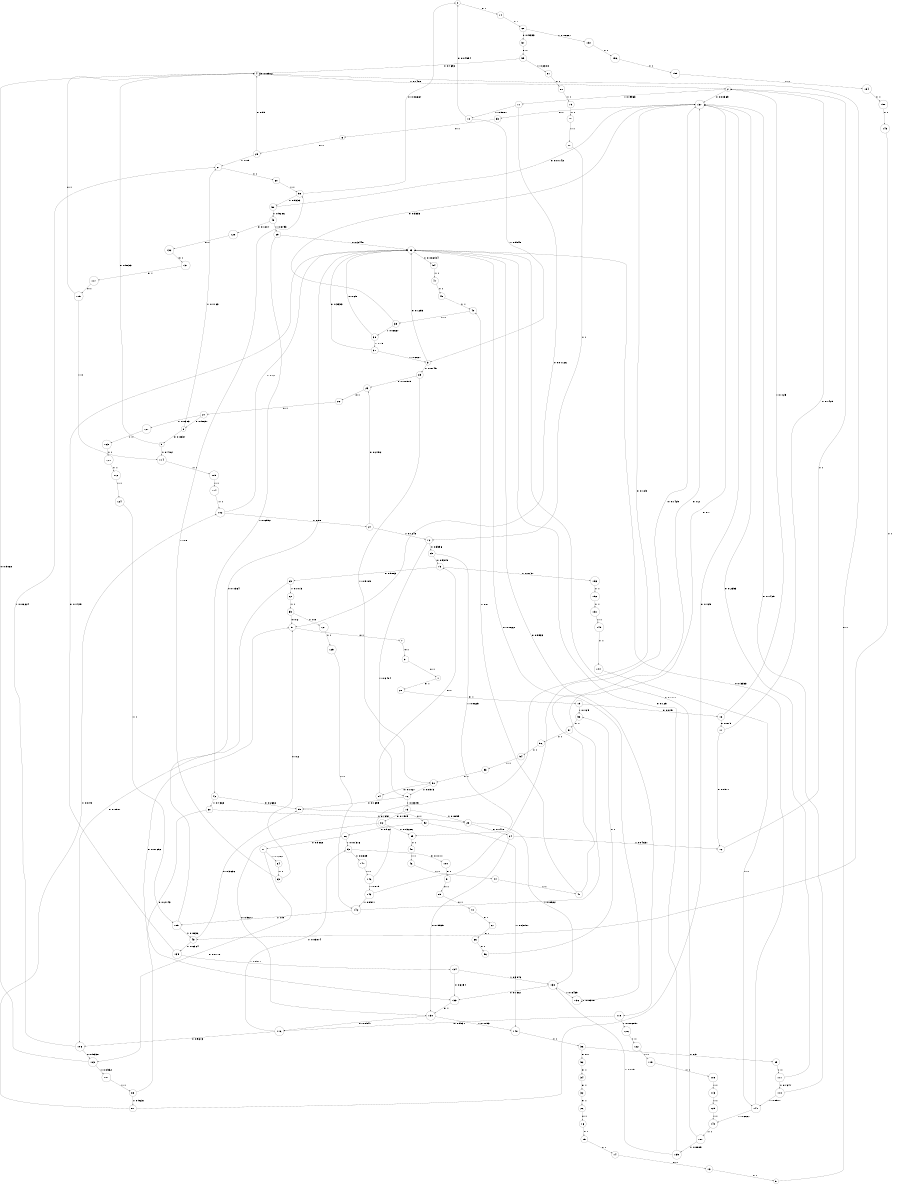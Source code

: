 digraph "ch2_random_short_L15" {
size = "6,8.5";
ratio = "fill";
node [shape = circle];
node [fontsize = 24];
edge [fontsize = 24];
0 -> 74 [label = "0: 1        "];
1 -> 20 [label = "0: 1        "];
2 -> 137 [label = "0: 0.00369  "];
2 -> 11 [label = "1: 0.9963   "];
3 -> 83 [label = "0: 0.1255   "];
3 -> 89 [label = "1: 0.8745   "];
4 -> 4 [label = "0: 0.8512   "];
4 -> 2 [label = "1: 0.1488   "];
5 -> 4 [label = "0: 0.5833   "];
5 -> 114 [label = "1: 0.4167   "];
6 -> 25 [label = "0: 1        "];
7 -> 31 [label = "0: 1        "];
8 -> 5 [label = "0: 0.8837   "];
8 -> 61 [label = "1: 0.1163   "];
9 -> 4 [label = "0: 1        "];
10 -> 0 [label = "0: 0.04554  "];
10 -> 3 [label = "1: 0.9545   "];
11 -> 51 [label = "0: 0.01126  "];
11 -> 10 [label = "1: 0.9887   "];
12 -> 2 [label = "1: 1        "];
13 -> 9 [label = "0: 1        "];
14 -> 13 [label = "0: 1        "];
15 -> 14 [label = "0: 1        "];
16 -> 15 [label = "0: 1        "];
17 -> 12 [label = "0: 0.8571   "];
17 -> 2 [label = "1: 0.1429   "];
18 -> 17 [label = "0: 0.875    "];
18 -> 2 [label = "1: 0.125    "];
19 -> 18 [label = "0: 0.875    "];
19 -> 98 [label = "1: 0.125    "];
20 -> 19 [label = "0: 1        "];
21 -> 8 [label = "0: 0.9697   "];
21 -> 127 [label = "1: 0.0303   "];
22 -> 21 [label = "0: 1        "];
23 -> 22 [label = "0: 1        "];
24 -> 130 [label = "0: 0.9535   "];
24 -> 12 [label = "1: 0.04651  "];
25 -> 4 [label = "0: 0.95     "];
25 -> 61 [label = "1: 0.05     "];
26 -> 16 [label = "0: 1        "];
27 -> 23 [label = "0: 0.2752   "];
27 -> 72 [label = "1: 0.7248   "];
28 -> 24 [label = "0: 0.1478   "];
28 -> 138 [label = "1: 0.8522   "];
29 -> 83 [label = "0: 0.3448   "];
29 -> 42 [label = "1: 0.6552   "];
30 -> 133 [label = "0: 0.2143   "];
30 -> 28 [label = "1: 0.7857   "];
31 -> 1 [label = "0: 1        "];
32 -> 26 [label = "0: 1        "];
33 -> 6 [label = "0: 1        "];
34 -> 32 [label = "0: 1        "];
35 -> 111 [label = "1: 1        "];
36 -> 52 [label = "0: 0.1      "];
36 -> 35 [label = "1: 0.9      "];
37 -> 83 [label = "0: 0.3333   "];
37 -> 3 [label = "1: 0.6667   "];
38 -> 83 [label = "0: 0.25     "];
38 -> 37 [label = "1: 0.75     "];
39 -> 137 [label = "0: 0.3333   "];
39 -> 38 [label = "1: 0.6667   "];
40 -> 39 [label = "1: 1        "];
41 -> 137 [label = "0: 0.2      "];
41 -> 40 [label = "1: 0.8      "];
42 -> 99 [label = "0: 0.2632   "];
42 -> 30 [label = "1: 0.7368   "];
43 -> 99 [label = "0: 0.3636   "];
43 -> 135 [label = "1: 0.6364   "];
44 -> 41 [label = "1: 1        "];
45 -> 40 [label = "1: 1        "];
46 -> 44 [label = "1: 1        "];
47 -> 45 [label = "1: 1        "];
48 -> 46 [label = "1: 1        "];
49 -> 128 [label = "0: 0.1207   "];
49 -> 29 [label = "1: 0.8793   "];
50 -> 137 [label = "0: 0.07143  "];
50 -> 49 [label = "1: 0.9286   "];
51 -> 7 [label = "0: 1        "];
52 -> 34 [label = "0: 1        "];
53 -> 100 [label = "0: 0.1111   "];
53 -> 147 [label = "1: 0.8889   "];
54 -> 47 [label = "1: 1        "];
55 -> 48 [label = "1: 1        "];
56 -> 98 [label = "1: 1        "];
57 -> 95 [label = "0: 1        "];
58 -> 0 [label = "0: 0.06667  "];
58 -> 50 [label = "1: 0.9333   "];
59 -> 51 [label = "0: 0.2      "];
59 -> 121 [label = "1: 0.8      "];
60 -> 58 [label = "1: 1        "];
61 -> 60 [label = "1: 1        "];
62 -> 59 [label = "1: 1        "];
63 -> 51 [label = "0: 0.2      "];
63 -> 58 [label = "1: 0.8      "];
64 -> 63 [label = "1: 1        "];
65 -> 75 [label = "0: 0.9375   "];
65 -> 55 [label = "1: 0.0625   "];
66 -> 56 [label = "0: 1        "];
67 -> 66 [label = "0: 1        "];
68 -> 57 [label = "0: 0.9333   "];
68 -> 157 [label = "1: 0.06667  "];
69 -> 106 [label = "0: 0.8987   "];
69 -> 62 [label = "1: 0.1013   "];
70 -> 67 [label = "0: 1        "];
71 -> 103 [label = "0: 0.8718   "];
71 -> 64 [label = "1: 0.1282   "];
72 -> 65 [label = "0: 0.3596   "];
72 -> 76 [label = "1: 0.6404   "];
73 -> 82 [label = "0: 0.1905   "];
73 -> 28 [label = "1: 0.8095   "];
74 -> 68 [label = "0: 1        "];
75 -> 69 [label = "0: 0.9863   "];
75 -> 153 [label = "1: 0.0137   "];
76 -> 99 [label = "0: 0.1655   "];
76 -> 73 [label = "1: 0.8345   "];
77 -> 72 [label = "1: 1        "];
78 -> 77 [label = "1: 1        "];
79 -> 78 [label = "1: 1        "];
80 -> 79 [label = "1: 1        "];
81 -> 80 [label = "1: 1        "];
82 -> 130 [label = "0: 0.9677   "];
82 -> 55 [label = "1: 0.03226  "];
83 -> 118 [label = "0: 0.9933   "];
83 -> 54 [label = "1: 0.006734  "];
84 -> 75 [label = "0: 1        "];
85 -> 70 [label = "0: 1        "];
86 -> 71 [label = "0: 0.9868   "];
86 -> 53 [label = "1: 0.01316  "];
87 -> 137 [label = "0: 0.125    "];
87 -> 102 [label = "1: 0.875    "];
88 -> 51 [label = "0: 0.07692  "];
88 -> 87 [label = "1: 0.9231   "];
89 -> 23 [label = "0: 0.08909  "];
89 -> 90 [label = "1: 0.9109   "];
90 -> 84 [label = "0: 0.1027   "];
90 -> 76 [label = "1: 0.8973   "];
91 -> 85 [label = "0: 1        "];
92 -> 86 [label = "0: 0.962    "];
92 -> 148 [label = "1: 0.03797  "];
93 -> 90 [label = "1: 1        "];
94 -> 93 [label = "1: 1        "];
95 -> 4 [label = "0: 0.7692   "];
95 -> 81 [label = "1: 0.2308   "];
96 -> 94 [label = "1: 1        "];
97 -> 96 [label = "1: 1        "];
98 -> 97 [label = "1: 1        "];
99 -> 92 [label = "0: 1        "];
100 -> 91 [label = "0: 1        "];
101 -> 88 [label = "1: 1        "];
102 -> 83 [label = "0: 0.12     "];
102 -> 27 [label = "1: 0.88     "];
103 -> 4 [label = "0: 0.9068   "];
103 -> 101 [label = "1: 0.0932   "];
104 -> 102 [label = "1: 1        "];
105 -> 104 [label = "1: 1        "];
106 -> 103 [label = "0: 0.9338   "];
106 -> 61 [label = "1: 0.06624  "];
107 -> 83 [label = "0: 0.1111   "];
107 -> 139 [label = "1: 0.8889   "];
108 -> 113 [label = "1: 1        "];
109 -> 83 [label = "0: 0.1364   "];
109 -> 43 [label = "1: 0.8636   "];
110 -> 137 [label = "0: 0.1429   "];
110 -> 141 [label = "1: 0.8571   "];
111 -> 137 [label = "0: 0.2353   "];
111 -> 110 [label = "1: 0.7647   "];
112 -> 124 [label = "1: 1        "];
113 -> 129 [label = "1: 1        "];
114 -> 105 [label = "1: 1        "];
115 -> 4 [label = "0: 1        "];
115 -> 114 [label = "1: 0        "];
116 -> 106 [label = "0: 0.9613   "];
116 -> 53 [label = "1: 0.03874  "];
117 -> 115 [label = "0: 1        "];
118 -> 116 [label = "0: 0.9931   "];
118 -> 126 [label = "1: 0.006897  "];
119 -> 108 [label = "1: 1        "];
120 -> 112 [label = "1: 1        "];
121 -> 125 [label = "1: 1        "];
122 -> 119 [label = "1: 1        "];
123 -> 120 [label = "1: 1        "];
124 -> 109 [label = "1: 1        "];
125 -> 142 [label = "1: 1        "];
126 -> 122 [label = "1: 1        "];
127 -> 123 [label = "1: 1        "];
128 -> 132 [label = "0: 1        "];
129 -> 140 [label = "1: 1        "];
130 -> 116 [label = "0: 0.8947   "];
130 -> 148 [label = "1: 0.1053   "];
131 -> 117 [label = "0: 1        "];
132 -> 131 [label = "0: 1        "];
133 -> 130 [label = "0: 1        "];
134 -> 133 [label = "0: 0.6154   "];
134 -> 138 [label = "1: 0.3846   "];
135 -> 83 [label = "0: 0.1429   "];
135 -> 134 [label = "1: 0.8571   "];
136 -> 83 [label = "0: 0.1622   "];
136 -> 136 [label = "1: 0.8378   "];
137 -> 33 [label = "0: 1        "];
138 -> 133 [label = "0: 0.1561   "];
138 -> 136 [label = "1: 0.8439   "];
139 -> 83 [label = "0: 0.125    "];
139 -> 138 [label = "1: 0.875    "];
140 -> 107 [label = "1: 1        "];
141 -> 83 [label = "0: 0.3333   "];
141 -> 140 [label = "1: 0.6667   "];
142 -> 137 [label = "0: 0.1      "];
142 -> 109 [label = "1: 0.9      "];
143 -> 137 [label = "0: 0.1429   "];
143 -> 142 [label = "1: 0.8571   "];
144 -> 141 [label = "1: 1        "];
145 -> 43 [label = "1: 1        "];
146 -> 137 [label = "0: 0.125    "];
146 -> 143 [label = "1: 0.875    "];
147 -> 146 [label = "1: 1        "];
148 -> 36 [label = "1: 1        "];
149 -> 144 [label = "1: 1        "];
150 -> 145 [label = "1: 1        "];
151 -> 149 [label = "1: 1        "];
152 -> 151 [label = "1: 1        "];
153 -> 152 [label = "1: 1        "];
154 -> 150 [label = "1: 1        "];
155 -> 154 [label = "1: 1        "];
156 -> 155 [label = "1: 1        "];
157 -> 156 [label = "1: 1        "];
}